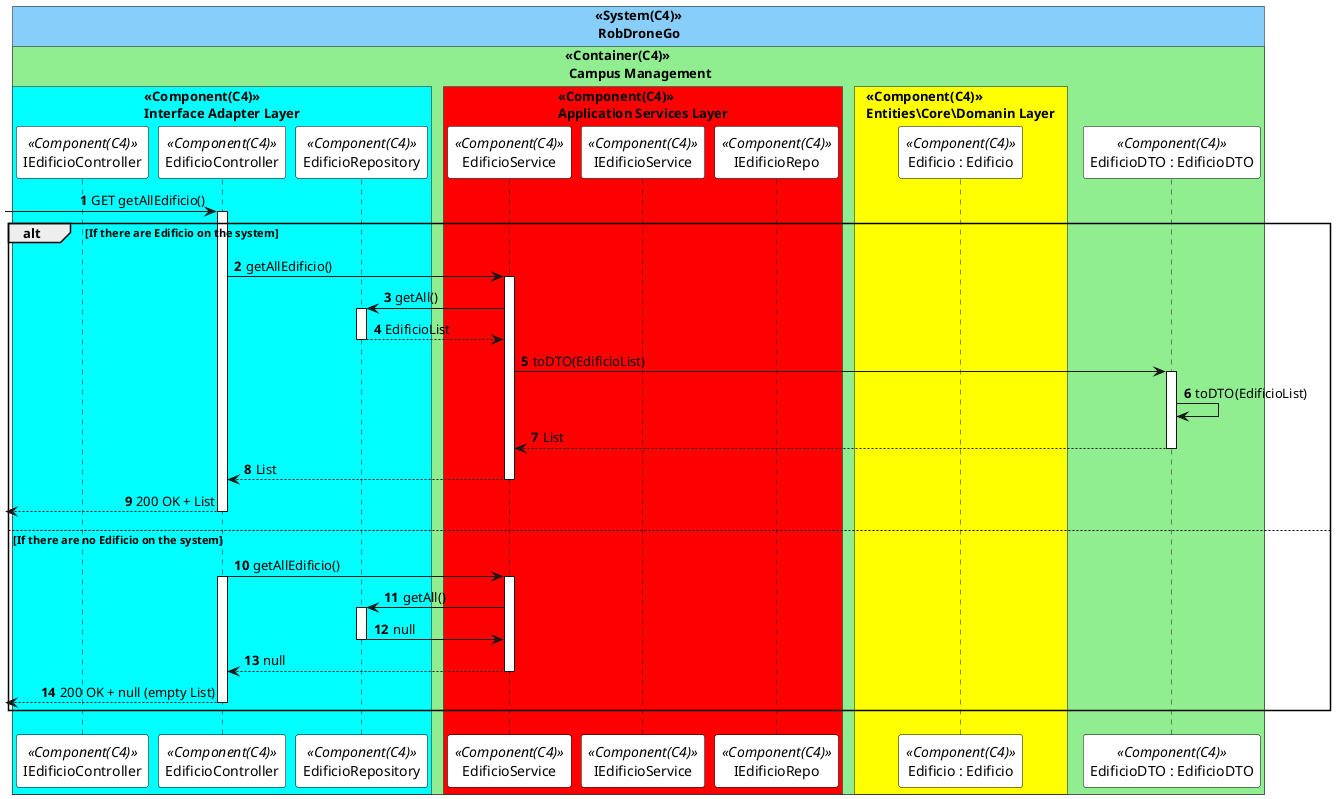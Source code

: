 @startuml listEdificioSD
autonumber

skinparam sequence {
ParticipantBorderColor black
ParticipantBackgroundColor white
}



!pragma teoz true
box "<<System(C4)>>\n RobDroneGo" #LightSkyBlue
    box "<<Container(C4)>>\n Campus Management" #LightGreen

        box "<<Component(C4)>>\nInterface Adapter Layer" #Cyan
            participant IEdificioController as  ICTL <<Component(C4)>>
            participant EdificioController as  CTL <<Component(C4)>>
            participant EdificioRepository as  DR <<Component(C4)>>
        end box
        box "<<Component(C4)>>\nApplication Services Layer" #Red
            participant EdificioService as  SV <<Component(C4)>>
            participant IEdificioService as  ISV <<Component(C4)>>
            participant IEdificioRepo as  IER <<Component(C4)>>
        end box
        box "<<Component(C4)>>\nEntities\Core\Domanin Layer" #Yellow
            participant "Edificio : Edificio" as  edificio <<Component(C4)>>
        end box
    participant "EdificioDTO : EdificioDTO" as  DTO <<Component(C4)>>

    end box
end box   



 -> CTL: GET getAllEdificio()
activate CTL
alt If there are Edificio on the system


    CTL -> SV : getAllEdificio()
    activate SV

    SV -> DR : getAll()
    activate DR

    DR --> SV : EdificioList
    deactivate DR


    SV -> DTO : toDTO(EdificioList)
    activate DTO 
    DTO -> DTO: toDTO(EdificioList)
    DTO --> SV : List
    deactivate DTO
    deactivate DR
    SV --> CTL: List
    deactivate SV

     <-- CTL: 200 OK + List
    deactivate CTL

else If there are no Edificio on the system
    
    
    CTL -> SV : getAllEdificio() 
    activate SV
    activate CTL
    
  

    
    SV -> DR : getAll()
    activate DR

    DR -> SV : null
    deactivate DR

    SV --> CTL : null
    deactivate SV
     <-- CTL: 200 OK + null (empty List)
    deactivate CTL

    
   



end

@enduml
